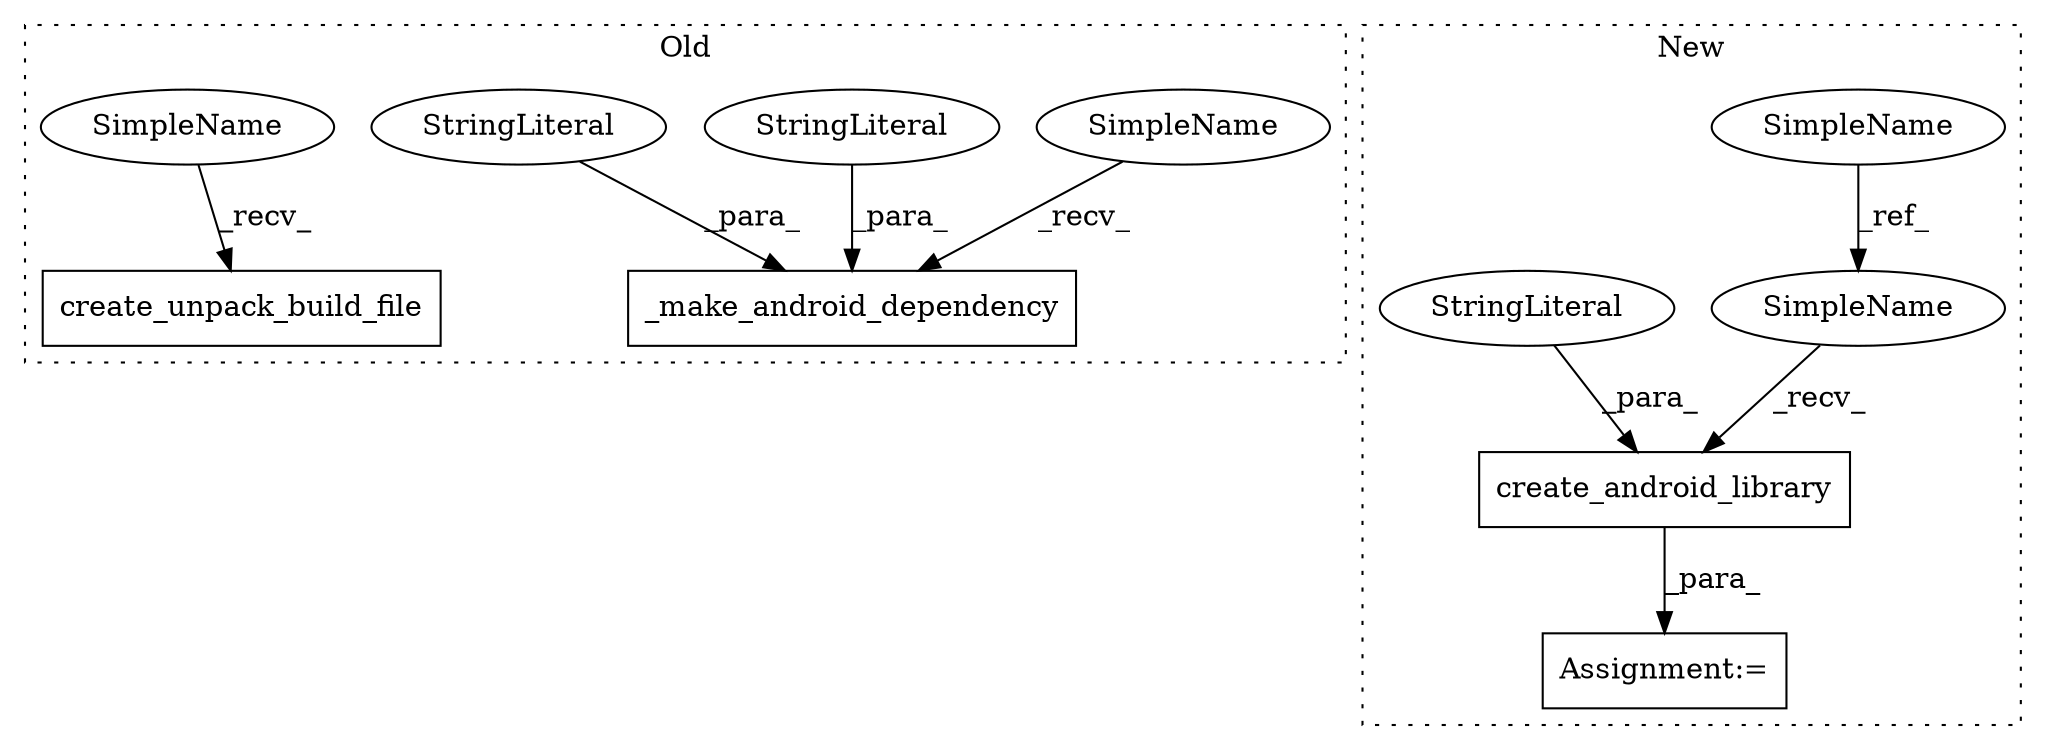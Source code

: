 digraph G {
subgraph cluster0 {
1 [label="_make_android_dependency" a="32" s="14169,14214" l="25,1" shape="box"];
4 [label="create_unpack_build_file" a="32" s="14097" l="26" shape="box"];
5 [label="StringLiteral" a="45" s="14209" l="5" shape="ellipse"];
6 [label="StringLiteral" a="45" s="14194" l="10" shape="ellipse"];
10 [label="SimpleName" a="42" s="14092" l="4" shape="ellipse"];
11 [label="SimpleName" a="42" s="14164" l="4" shape="ellipse"];
label = "Old";
style="dotted";
}
subgraph cluster1 {
2 [label="create_android_library" a="32" s="12996,13032" l="23,1" shape="box"];
3 [label="SimpleName" a="42" s="12425" l="4" shape="ellipse"];
7 [label="Assignment:=" a="7" s="12989" l="2" shape="box"];
8 [label="StringLiteral" a="45" s="13019" l="5" shape="ellipse"];
9 [label="SimpleName" a="42" s="12991" l="4" shape="ellipse"];
label = "New";
style="dotted";
}
2 -> 7 [label="_para_"];
3 -> 9 [label="_ref_"];
5 -> 1 [label="_para_"];
6 -> 1 [label="_para_"];
8 -> 2 [label="_para_"];
9 -> 2 [label="_recv_"];
10 -> 4 [label="_recv_"];
11 -> 1 [label="_recv_"];
}